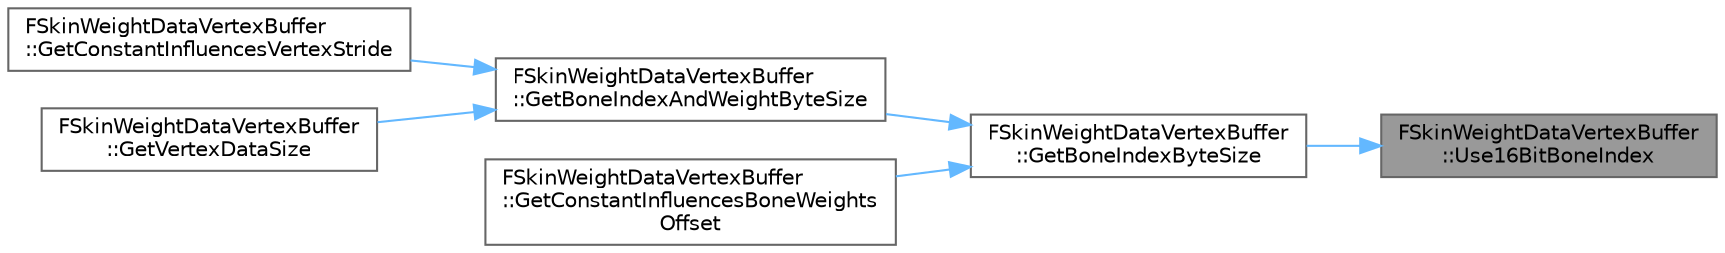 digraph "FSkinWeightDataVertexBuffer::Use16BitBoneIndex"
{
 // INTERACTIVE_SVG=YES
 // LATEX_PDF_SIZE
  bgcolor="transparent";
  edge [fontname=Helvetica,fontsize=10,labelfontname=Helvetica,labelfontsize=10];
  node [fontname=Helvetica,fontsize=10,shape=box,height=0.2,width=0.4];
  rankdir="RL";
  Node1 [id="Node000001",label="FSkinWeightDataVertexBuffer\l::Use16BitBoneIndex",height=0.2,width=0.4,color="gray40", fillcolor="grey60", style="filled", fontcolor="black",tooltip=" "];
  Node1 -> Node2 [id="edge1_Node000001_Node000002",dir="back",color="steelblue1",style="solid",tooltip=" "];
  Node2 [id="Node000002",label="FSkinWeightDataVertexBuffer\l::GetBoneIndexByteSize",height=0.2,width=0.4,color="grey40", fillcolor="white", style="filled",URL="$df/d6b/classFSkinWeightDataVertexBuffer.html#aada251e9ee156fc1bd27a196794cbb1a",tooltip=" "];
  Node2 -> Node3 [id="edge2_Node000002_Node000003",dir="back",color="steelblue1",style="solid",tooltip=" "];
  Node3 [id="Node000003",label="FSkinWeightDataVertexBuffer\l::GetBoneIndexAndWeightByteSize",height=0.2,width=0.4,color="grey40", fillcolor="white", style="filled",URL="$df/d6b/classFSkinWeightDataVertexBuffer.html#a35923998546c836216ccdeedb50fc503",tooltip=" "];
  Node3 -> Node4 [id="edge3_Node000003_Node000004",dir="back",color="steelblue1",style="solid",tooltip=" "];
  Node4 [id="Node000004",label="FSkinWeightDataVertexBuffer\l::GetConstantInfluencesVertexStride",height=0.2,width=0.4,color="grey40", fillcolor="white", style="filled",URL="$df/d6b/classFSkinWeightDataVertexBuffer.html#aeb76456e541edba46e1b74593a16b692",tooltip=" "];
  Node3 -> Node5 [id="edge4_Node000003_Node000005",dir="back",color="steelblue1",style="solid",tooltip=" "];
  Node5 [id="Node000005",label="FSkinWeightDataVertexBuffer\l::GetVertexDataSize",height=0.2,width=0.4,color="grey40", fillcolor="white", style="filled",URL="$df/d6b/classFSkinWeightDataVertexBuffer.html#a3763140aa07e5fe2f410ec2a0cee4515",tooltip=" "];
  Node2 -> Node6 [id="edge5_Node000002_Node000006",dir="back",color="steelblue1",style="solid",tooltip=" "];
  Node6 [id="Node000006",label="FSkinWeightDataVertexBuffer\l::GetConstantInfluencesBoneWeights\lOffset",height=0.2,width=0.4,color="grey40", fillcolor="white", style="filled",URL="$df/d6b/classFSkinWeightDataVertexBuffer.html#a9ef0b4ec6058b1204022d4267a9b10f2",tooltip=" "];
}
